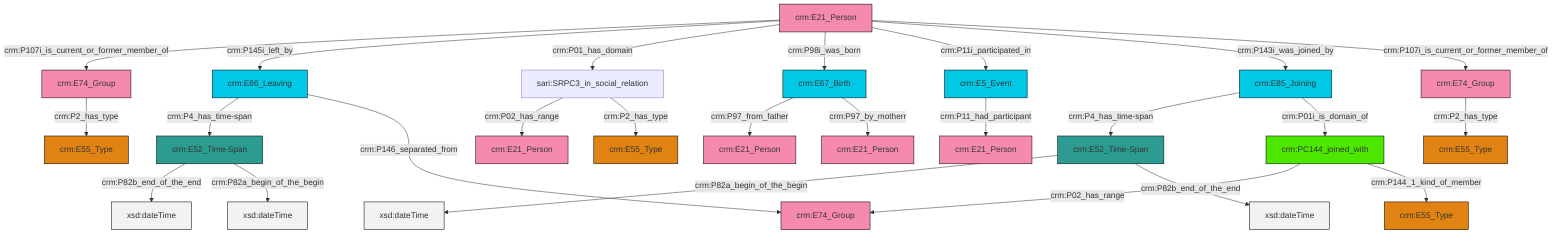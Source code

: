 graph TD
classDef Literal fill:#f2f2f2,stroke:#000000;
classDef CRM_Entity fill:#FFFFFF,stroke:#000000;
classDef Temporal_Entity fill:#00C9E6, stroke:#000000;
classDef Type fill:#E18312, stroke:#000000;
classDef Time-Span fill:#2C9C91, stroke:#000000;
classDef Appellation fill:#FFEB7F, stroke:#000000;
classDef Place fill:#008836, stroke:#000000;
classDef Persistent_Item fill:#B266B2, stroke:#000000;
classDef Conceptual_Object fill:#FFD700, stroke:#000000;
classDef Physical_Thing fill:#D2B48C, stroke:#000000;
classDef Actor fill:#f58aad, stroke:#000000;
classDef PC_Classes fill:#4ce600, stroke:#000000;
classDef Multi fill:#cccccc,stroke:#000000;

4["sari:SRPC3_in_social_relation"]:::Default -->|crm:P02_has_range| 5["crm:E21_Person"]:::Actor
6["crm:E21_Person"]:::Actor -->|crm:P107i_is_current_or_former_member_of| 7["crm:E74_Group"]:::Actor
6["crm:E21_Person"]:::Actor -->|crm:P145i_left_by| 8["crm:E86_Leaving"]:::Temporal_Entity
0["crm:E52_Time-Span"]:::Time-Span -->|crm:P82a_begin_of_the_begin| 9[xsd:dateTime]:::Literal
12["crm:PC144_joined_with"]:::PC_Classes -->|crm:P02_has_range| 10["crm:E74_Group"]:::Actor
15["crm:E67_Birth"]:::Temporal_Entity -->|crm:P97_from_father| 16["crm:E21_Person"]:::Actor
8["crm:E86_Leaving"]:::Temporal_Entity -->|crm:P4_has_time-span| 17["crm:E52_Time-Span"]:::Time-Span
4["sari:SRPC3_in_social_relation"]:::Default -->|crm:P2_has_type| 18["crm:E55_Type"]:::Type
17["crm:E52_Time-Span"]:::Time-Span -->|crm:P82b_end_of_the_end| 22[xsd:dateTime]:::Literal
23["crm:E85_Joining"]:::Temporal_Entity -->|crm:P4_has_time-span| 0["crm:E52_Time-Span"]:::Time-Span
6["crm:E21_Person"]:::Actor -->|crm:P01_has_domain| 4["sari:SRPC3_in_social_relation"]:::Default
6["crm:E21_Person"]:::Actor -->|crm:P98i_was_born| 15["crm:E67_Birth"]:::Temporal_Entity
6["crm:E21_Person"]:::Actor -->|crm:P11i_participated_in| 25["crm:E5_Event"]:::Temporal_Entity
6["crm:E21_Person"]:::Actor -->|crm:P143i_was_joined_by| 23["crm:E85_Joining"]:::Temporal_Entity
7["crm:E74_Group"]:::Actor -->|crm:P2_has_type| 13["crm:E55_Type"]:::Type
25["crm:E5_Event"]:::Temporal_Entity -->|crm:P11_had_participant| 2["crm:E21_Person"]:::Actor
17["crm:E52_Time-Span"]:::Time-Span -->|crm:P82a_begin_of_the_begin| 31[xsd:dateTime]:::Literal
12["crm:PC144_joined_with"]:::PC_Classes -->|crm:P144_1_kind_of_member| 28["crm:E55_Type"]:::Type
0["crm:E52_Time-Span"]:::Time-Span -->|crm:P82b_end_of_the_end| 33[xsd:dateTime]:::Literal
39["crm:E74_Group"]:::Actor -->|crm:P2_has_type| 19["crm:E55_Type"]:::Type
23["crm:E85_Joining"]:::Temporal_Entity -->|crm:P01i_is_domain_of| 12["crm:PC144_joined_with"]:::PC_Classes
8["crm:E86_Leaving"]:::Temporal_Entity -->|crm:P146_separated_from| 10["crm:E74_Group"]:::Actor
6["crm:E21_Person"]:::Actor -->|crm:P107i_is_current_or_former_member_of| 39["crm:E74_Group"]:::Actor
15["crm:E67_Birth"]:::Temporal_Entity -->|crm:P97_by_motherr| 40["crm:E21_Person"]:::Actor